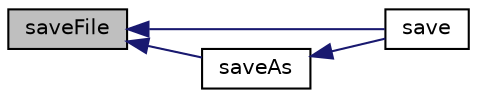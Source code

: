 digraph "saveFile"
{
  edge [fontname="Helvetica",fontsize="10",labelfontname="Helvetica",labelfontsize="10"];
  node [fontname="Helvetica",fontsize="10",shape=record];
  rankdir="LR";
  Node1 [label="saveFile",height=0.2,width=0.4,color="black", fillcolor="grey75", style="filled" fontcolor="black"];
  Node1 -> Node2 [dir="back",color="midnightblue",fontsize="10",style="solid",fontname="Helvetica"];
  Node2 [label="save",height=0.2,width=0.4,color="black", fillcolor="white", style="filled",URL="$class_g_l_mdi_child.html#a69458f4271dc75dfcceabe6c7b2776b8"];
  Node1 -> Node3 [dir="back",color="midnightblue",fontsize="10",style="solid",fontname="Helvetica"];
  Node3 [label="saveAs",height=0.2,width=0.4,color="black", fillcolor="white", style="filled",URL="$class_g_l_mdi_child.html#a8d1ce54677e6e77856db494ebd36bf4a"];
  Node3 -> Node2 [dir="back",color="midnightblue",fontsize="10",style="solid",fontname="Helvetica"];
}
